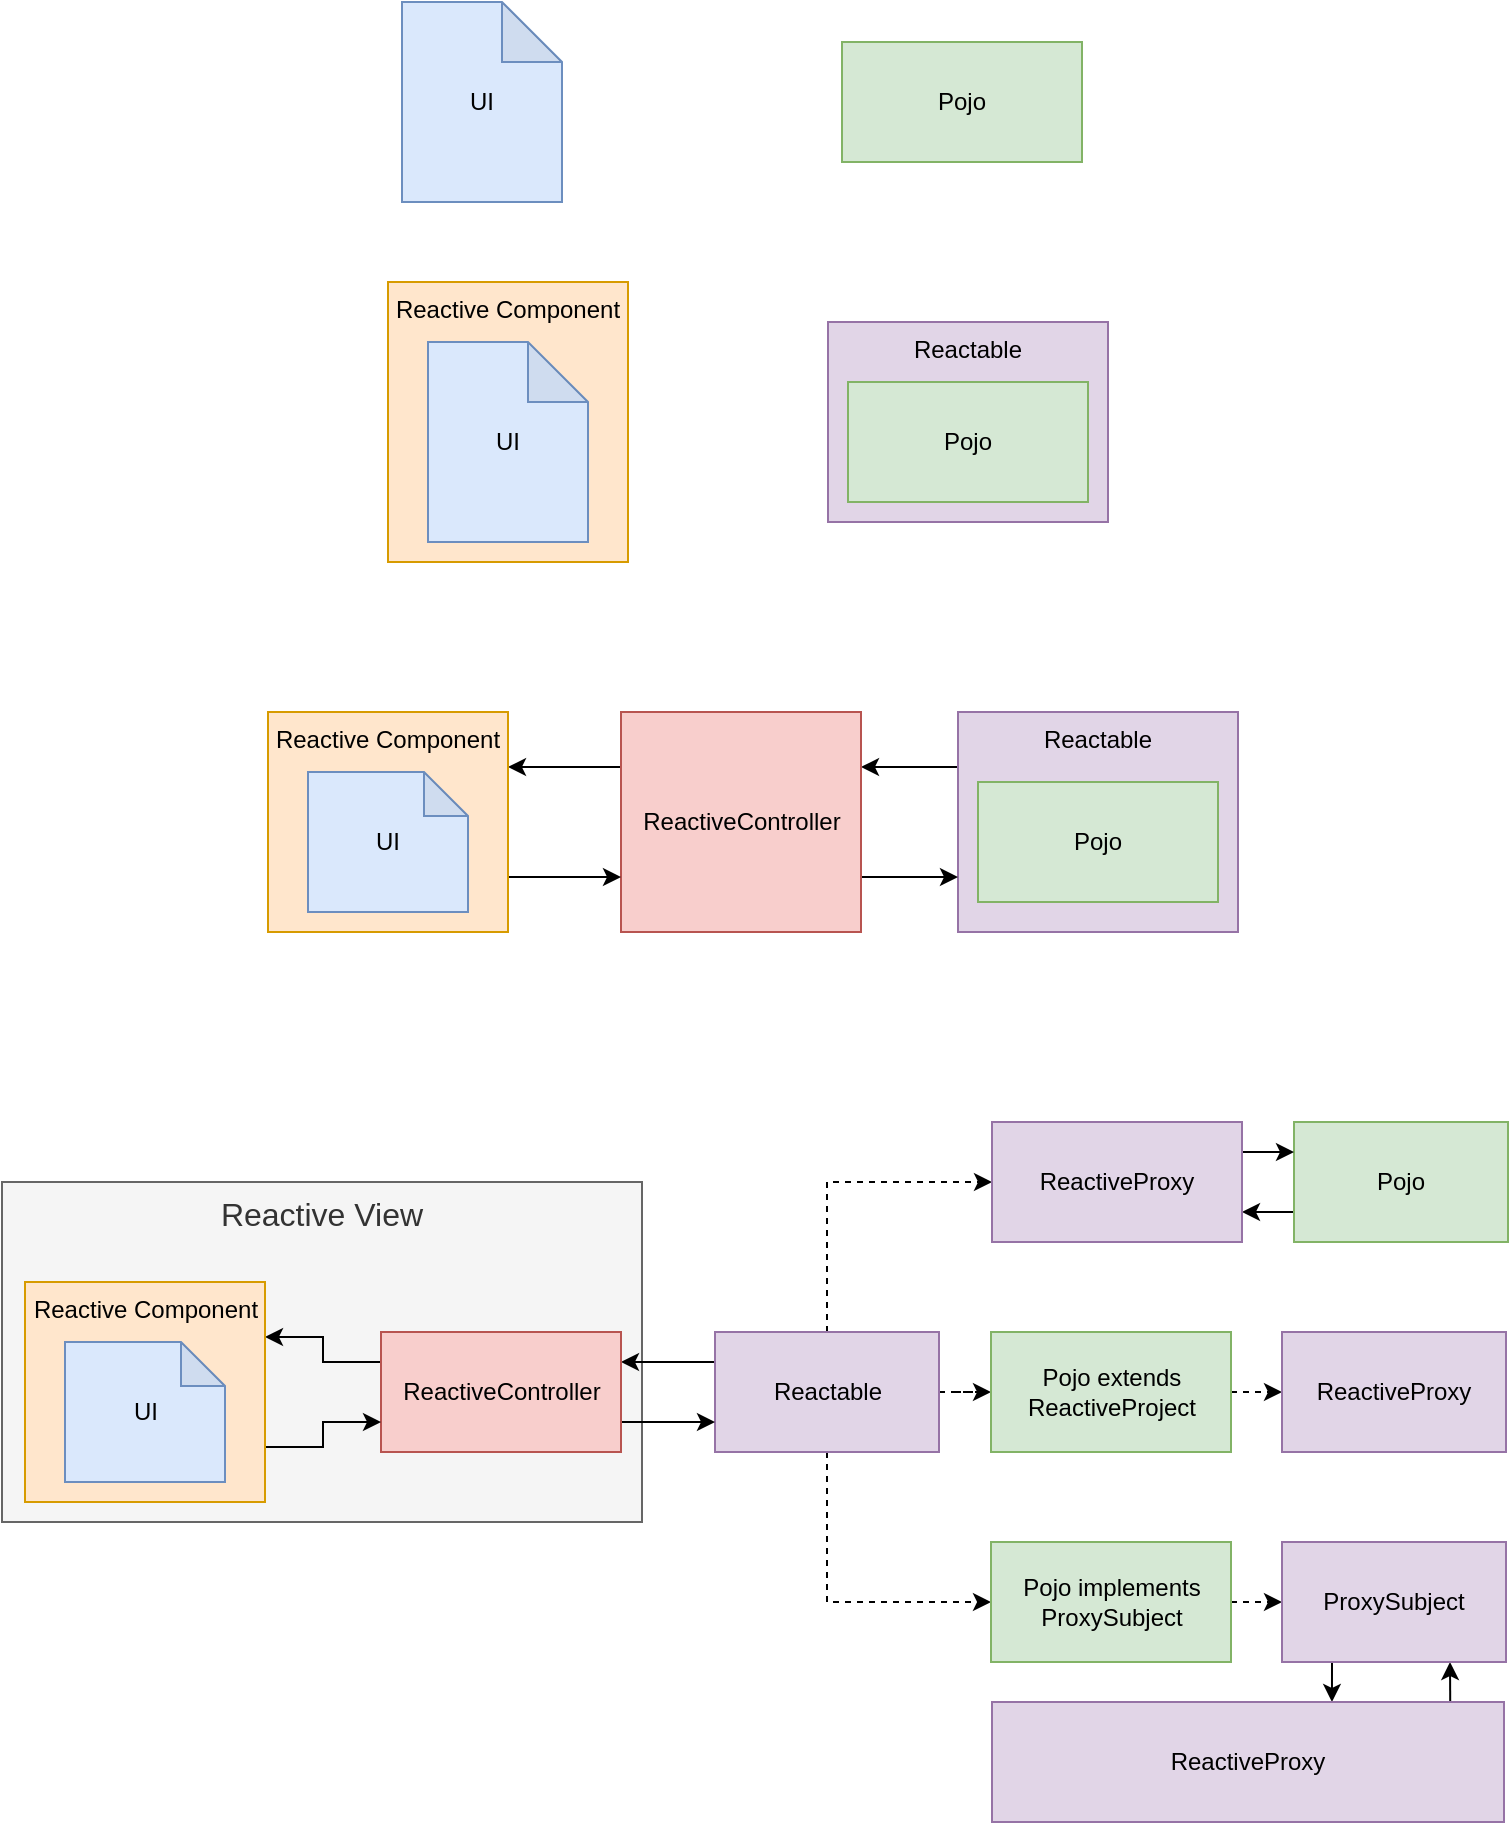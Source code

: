 <mxfile version="12.1.0" type="device" pages="1"><diagram id="_xNMGRQB0siacsThmJOq" name="Page-1"><mxGraphModel dx="1408" dy="808" grid="1" gridSize="10" guides="1" tooltips="1" connect="1" arrows="1" fold="1" page="1" pageScale="1" pageWidth="827" pageHeight="1169" math="0" shadow="0"><root><mxCell id="0"/><mxCell id="1" parent="0"/><mxCell id="03Jm5uu_tEi98FPAIMMb-43" value="Reactive View" style="rounded=0;whiteSpace=wrap;html=1;verticalAlign=top;fontSize=16;fontStyle=0;fillColor=#f5f5f5;strokeColor=#666666;fontColor=#333333;" vertex="1" parent="1"><mxGeometry x="40" y="690" width="320" height="170" as="geometry"/></mxCell><mxCell id="03Jm5uu_tEi98FPAIMMb-11" value="Reactive Component" style="rounded=0;whiteSpace=wrap;html=1;verticalAlign=top;fillColor=#ffe6cc;strokeColor=#d79b00;" vertex="1" parent="1"><mxGeometry x="233" y="240" width="120" height="140" as="geometry"/></mxCell><mxCell id="03Jm5uu_tEi98FPAIMMb-1" value="Pojo" style="rounded=0;whiteSpace=wrap;html=1;fillColor=#d5e8d4;strokeColor=#82b366;" vertex="1" parent="1"><mxGeometry x="460" y="120" width="120" height="60" as="geometry"/></mxCell><mxCell id="03Jm5uu_tEi98FPAIMMb-2" value="UI" style="shape=note;whiteSpace=wrap;html=1;backgroundOutline=1;darkOpacity=0.05;fillColor=#dae8fc;strokeColor=#6c8ebf;" vertex="1" parent="1"><mxGeometry x="240" y="100" width="80" height="100" as="geometry"/></mxCell><mxCell id="03Jm5uu_tEi98FPAIMMb-8" value="Reactable" style="rounded=0;whiteSpace=wrap;html=1;verticalAlign=top;fillColor=#e1d5e7;strokeColor=#9673a6;" vertex="1" parent="1"><mxGeometry x="453" y="260" width="140" height="100" as="geometry"/></mxCell><mxCell id="03Jm5uu_tEi98FPAIMMb-9" value="Pojo" style="rounded=0;whiteSpace=wrap;html=1;fillColor=#d5e8d4;strokeColor=#82b366;" vertex="1" parent="1"><mxGeometry x="463" y="290" width="120" height="60" as="geometry"/></mxCell><mxCell id="03Jm5uu_tEi98FPAIMMb-10" value="UI" style="shape=note;whiteSpace=wrap;html=1;backgroundOutline=1;darkOpacity=0.05;fillColor=#dae8fc;strokeColor=#6c8ebf;" vertex="1" parent="1"><mxGeometry x="253" y="270" width="80" height="100" as="geometry"/></mxCell><mxCell id="03Jm5uu_tEi98FPAIMMb-20" style="edgeStyle=orthogonalEdgeStyle;rounded=0;orthogonalLoop=1;jettySize=auto;html=1;exitX=0;exitY=0.25;exitDx=0;exitDy=0;entryX=1;entryY=0.25;entryDx=0;entryDy=0;" edge="1" parent="1" source="03Jm5uu_tEi98FPAIMMb-14" target="03Jm5uu_tEi98FPAIMMb-17"><mxGeometry relative="1" as="geometry"/></mxCell><mxCell id="03Jm5uu_tEi98FPAIMMb-14" value="Reactable" style="rounded=0;whiteSpace=wrap;html=1;verticalAlign=top;fillColor=#e1d5e7;strokeColor=#9673a6;" vertex="1" parent="1"><mxGeometry x="518" y="455" width="140" height="110" as="geometry"/></mxCell><mxCell id="03Jm5uu_tEi98FPAIMMb-15" value="Pojo" style="rounded=0;whiteSpace=wrap;html=1;fillColor=#d5e8d4;strokeColor=#82b366;" vertex="1" parent="1"><mxGeometry x="528" y="490" width="120" height="60" as="geometry"/></mxCell><mxCell id="03Jm5uu_tEi98FPAIMMb-21" style="edgeStyle=orthogonalEdgeStyle;rounded=0;orthogonalLoop=1;jettySize=auto;html=1;exitX=1;exitY=0.75;exitDx=0;exitDy=0;entryX=0;entryY=0.75;entryDx=0;entryDy=0;" edge="1" parent="1" source="03Jm5uu_tEi98FPAIMMb-17" target="03Jm5uu_tEi98FPAIMMb-14"><mxGeometry relative="1" as="geometry"/></mxCell><mxCell id="03Jm5uu_tEi98FPAIMMb-22" style="edgeStyle=orthogonalEdgeStyle;rounded=0;orthogonalLoop=1;jettySize=auto;html=1;exitX=0;exitY=0.25;exitDx=0;exitDy=0;entryX=1;entryY=0.25;entryDx=0;entryDy=0;" edge="1" parent="1" source="03Jm5uu_tEi98FPAIMMb-17" target="03Jm5uu_tEi98FPAIMMb-13"><mxGeometry relative="1" as="geometry"/></mxCell><mxCell id="03Jm5uu_tEi98FPAIMMb-17" value="ReactiveController" style="rounded=0;whiteSpace=wrap;html=1;fillColor=#f8cecc;strokeColor=#b85450;" vertex="1" parent="1"><mxGeometry x="349.5" y="455" width="120" height="110" as="geometry"/></mxCell><mxCell id="03Jm5uu_tEi98FPAIMMb-23" style="edgeStyle=orthogonalEdgeStyle;rounded=0;orthogonalLoop=1;jettySize=auto;html=1;exitX=1;exitY=0.75;exitDx=0;exitDy=0;entryX=0;entryY=0.75;entryDx=0;entryDy=0;" edge="1" parent="1" source="03Jm5uu_tEi98FPAIMMb-13" target="03Jm5uu_tEi98FPAIMMb-17"><mxGeometry relative="1" as="geometry"/></mxCell><mxCell id="03Jm5uu_tEi98FPAIMMb-13" value="Reactive Component" style="rounded=0;whiteSpace=wrap;html=1;verticalAlign=top;fillColor=#ffe6cc;strokeColor=#d79b00;" vertex="1" parent="1"><mxGeometry x="173" y="455" width="120" height="110" as="geometry"/></mxCell><mxCell id="03Jm5uu_tEi98FPAIMMb-16" value="UI" style="shape=note;whiteSpace=wrap;html=1;backgroundOutline=1;darkOpacity=0.05;fillColor=#dae8fc;strokeColor=#6c8ebf;size=22;" vertex="1" parent="1"><mxGeometry x="193" y="485" width="80" height="70" as="geometry"/></mxCell><mxCell id="03Jm5uu_tEi98FPAIMMb-24" style="edgeStyle=orthogonalEdgeStyle;rounded=0;orthogonalLoop=1;jettySize=auto;html=1;exitX=0;exitY=0.25;exitDx=0;exitDy=0;entryX=1;entryY=0.25;entryDx=0;entryDy=0;" edge="1" source="03Jm5uu_tEi98FPAIMMb-25" target="03Jm5uu_tEi98FPAIMMb-29" parent="1"><mxGeometry relative="1" as="geometry"/></mxCell><mxCell id="03Jm5uu_tEi98FPAIMMb-34" style="edgeStyle=orthogonalEdgeStyle;rounded=0;orthogonalLoop=1;jettySize=auto;html=1;exitX=0.5;exitY=0;exitDx=0;exitDy=0;entryX=0;entryY=0.5;entryDx=0;entryDy=0;dashed=1;" edge="1" parent="1" source="03Jm5uu_tEi98FPAIMMb-25" target="03Jm5uu_tEi98FPAIMMb-33"><mxGeometry relative="1" as="geometry"/></mxCell><mxCell id="03Jm5uu_tEi98FPAIMMb-40" style="edgeStyle=orthogonalEdgeStyle;rounded=0;orthogonalLoop=1;jettySize=auto;html=1;exitX=1;exitY=0.5;exitDx=0;exitDy=0;dashed=1;" edge="1" parent="1" source="03Jm5uu_tEi98FPAIMMb-25" target="03Jm5uu_tEi98FPAIMMb-38"><mxGeometry relative="1" as="geometry"/></mxCell><mxCell id="03Jm5uu_tEi98FPAIMMb-50" style="edgeStyle=orthogonalEdgeStyle;rounded=0;orthogonalLoop=1;jettySize=auto;html=1;exitX=0.5;exitY=1;exitDx=0;exitDy=0;entryX=0;entryY=0.5;entryDx=0;entryDy=0;fontSize=16;dashed=1;" edge="1" parent="1" source="03Jm5uu_tEi98FPAIMMb-25" target="03Jm5uu_tEi98FPAIMMb-44"><mxGeometry relative="1" as="geometry"/></mxCell><mxCell id="03Jm5uu_tEi98FPAIMMb-25" value="Reactable" style="rounded=0;whiteSpace=wrap;html=1;verticalAlign=middle;fillColor=#e1d5e7;strokeColor=#9673a6;" vertex="1" parent="1"><mxGeometry x="396.5" y="765" width="112" height="60" as="geometry"/></mxCell><mxCell id="03Jm5uu_tEi98FPAIMMb-36" style="edgeStyle=orthogonalEdgeStyle;rounded=0;orthogonalLoop=1;jettySize=auto;html=1;exitX=0;exitY=0.75;exitDx=0;exitDy=0;entryX=1;entryY=0.75;entryDx=0;entryDy=0;" edge="1" parent="1" source="03Jm5uu_tEi98FPAIMMb-26" target="03Jm5uu_tEi98FPAIMMb-33"><mxGeometry relative="1" as="geometry"/></mxCell><mxCell id="03Jm5uu_tEi98FPAIMMb-26" value="Pojo" style="rounded=0;whiteSpace=wrap;html=1;fillColor=#d5e8d4;strokeColor=#82b366;" vertex="1" parent="1"><mxGeometry x="686" y="660" width="107" height="60" as="geometry"/></mxCell><mxCell id="03Jm5uu_tEi98FPAIMMb-27" style="edgeStyle=orthogonalEdgeStyle;rounded=0;orthogonalLoop=1;jettySize=auto;html=1;exitX=1;exitY=0.75;exitDx=0;exitDy=0;entryX=0;entryY=0.75;entryDx=0;entryDy=0;" edge="1" source="03Jm5uu_tEi98FPAIMMb-29" target="03Jm5uu_tEi98FPAIMMb-25" parent="1"><mxGeometry relative="1" as="geometry"/></mxCell><mxCell id="03Jm5uu_tEi98FPAIMMb-28" style="edgeStyle=orthogonalEdgeStyle;rounded=0;orthogonalLoop=1;jettySize=auto;html=1;exitX=0;exitY=0.25;exitDx=0;exitDy=0;entryX=1;entryY=0.25;entryDx=0;entryDy=0;" edge="1" source="03Jm5uu_tEi98FPAIMMb-29" target="03Jm5uu_tEi98FPAIMMb-31" parent="1"><mxGeometry relative="1" as="geometry"/></mxCell><mxCell id="03Jm5uu_tEi98FPAIMMb-29" value="ReactiveController" style="rounded=0;whiteSpace=wrap;html=1;fillColor=#f8cecc;strokeColor=#b85450;" vertex="1" parent="1"><mxGeometry x="229.5" y="765" width="120" height="60" as="geometry"/></mxCell><mxCell id="03Jm5uu_tEi98FPAIMMb-30" style="edgeStyle=orthogonalEdgeStyle;rounded=0;orthogonalLoop=1;jettySize=auto;html=1;exitX=1;exitY=0.75;exitDx=0;exitDy=0;entryX=0;entryY=0.75;entryDx=0;entryDy=0;" edge="1" source="03Jm5uu_tEi98FPAIMMb-31" target="03Jm5uu_tEi98FPAIMMb-29" parent="1"><mxGeometry relative="1" as="geometry"/></mxCell><mxCell id="03Jm5uu_tEi98FPAIMMb-31" value="Reactive Component" style="rounded=0;whiteSpace=wrap;html=1;verticalAlign=top;fillColor=#ffe6cc;strokeColor=#d79b00;" vertex="1" parent="1"><mxGeometry x="51.5" y="740" width="120" height="110" as="geometry"/></mxCell><mxCell id="03Jm5uu_tEi98FPAIMMb-32" value="UI" style="shape=note;whiteSpace=wrap;html=1;backgroundOutline=1;darkOpacity=0.05;fillColor=#dae8fc;strokeColor=#6c8ebf;size=22;" vertex="1" parent="1"><mxGeometry x="71.5" y="770" width="80" height="70" as="geometry"/></mxCell><mxCell id="03Jm5uu_tEi98FPAIMMb-35" style="edgeStyle=orthogonalEdgeStyle;rounded=0;orthogonalLoop=1;jettySize=auto;html=1;exitX=1;exitY=0.25;exitDx=0;exitDy=0;entryX=0;entryY=0.25;entryDx=0;entryDy=0;" edge="1" parent="1" source="03Jm5uu_tEi98FPAIMMb-33" target="03Jm5uu_tEi98FPAIMMb-26"><mxGeometry relative="1" as="geometry"/></mxCell><mxCell id="03Jm5uu_tEi98FPAIMMb-33" value="ReactiveProxy" style="rounded=0;whiteSpace=wrap;html=1;verticalAlign=middle;fillColor=#e1d5e7;strokeColor=#9673a6;" vertex="1" parent="1"><mxGeometry x="535" y="660" width="125" height="60" as="geometry"/></mxCell><mxCell id="03Jm5uu_tEi98FPAIMMb-42" style="edgeStyle=orthogonalEdgeStyle;rounded=0;orthogonalLoop=1;jettySize=auto;html=1;exitX=1;exitY=0.5;exitDx=0;exitDy=0;entryX=0;entryY=0.5;entryDx=0;entryDy=0;dashed=1;" edge="1" parent="1" source="03Jm5uu_tEi98FPAIMMb-38" target="03Jm5uu_tEi98FPAIMMb-41"><mxGeometry relative="1" as="geometry"/></mxCell><mxCell id="03Jm5uu_tEi98FPAIMMb-38" value="Pojo extends ReactiveProject" style="rounded=0;whiteSpace=wrap;html=1;fillColor=#d5e8d4;strokeColor=#82b366;" vertex="1" parent="1"><mxGeometry x="534.5" y="765" width="120" height="60" as="geometry"/></mxCell><mxCell id="03Jm5uu_tEi98FPAIMMb-41" value="ReactiveProxy" style="rounded=0;whiteSpace=wrap;html=1;verticalAlign=middle;fillColor=#e1d5e7;strokeColor=#9673a6;" vertex="1" parent="1"><mxGeometry x="680" y="765" width="112" height="60" as="geometry"/></mxCell><mxCell id="03Jm5uu_tEi98FPAIMMb-49" style="edgeStyle=orthogonalEdgeStyle;rounded=0;orthogonalLoop=1;jettySize=auto;html=1;exitX=1;exitY=0.5;exitDx=0;exitDy=0;entryX=0;entryY=0.5;entryDx=0;entryDy=0;dashed=1;fontSize=16;" edge="1" parent="1" source="03Jm5uu_tEi98FPAIMMb-44" target="03Jm5uu_tEi98FPAIMMb-45"><mxGeometry relative="1" as="geometry"/></mxCell><mxCell id="03Jm5uu_tEi98FPAIMMb-44" value="Pojo implements ProxySubject" style="rounded=0;whiteSpace=wrap;html=1;fillColor=#d5e8d4;strokeColor=#82b366;" vertex="1" parent="1"><mxGeometry x="534.5" y="870" width="120" height="60" as="geometry"/></mxCell><mxCell id="03Jm5uu_tEi98FPAIMMb-47" style="edgeStyle=orthogonalEdgeStyle;rounded=0;orthogonalLoop=1;jettySize=auto;html=1;exitX=0.25;exitY=1;exitDx=0;exitDy=0;entryX=0.664;entryY=0;entryDx=0;entryDy=0;entryPerimeter=0;fontSize=16;" edge="1" parent="1" source="03Jm5uu_tEi98FPAIMMb-45" target="03Jm5uu_tEi98FPAIMMb-46"><mxGeometry relative="1" as="geometry"/></mxCell><mxCell id="03Jm5uu_tEi98FPAIMMb-48" style="edgeStyle=orthogonalEdgeStyle;rounded=0;orthogonalLoop=1;jettySize=auto;html=1;exitX=0.895;exitY=0.017;exitDx=0;exitDy=0;entryX=0.75;entryY=1;entryDx=0;entryDy=0;fontSize=16;exitPerimeter=0;" edge="1" parent="1" source="03Jm5uu_tEi98FPAIMMb-46" target="03Jm5uu_tEi98FPAIMMb-45"><mxGeometry relative="1" as="geometry"/></mxCell><mxCell id="03Jm5uu_tEi98FPAIMMb-45" value="ProxySubject" style="rounded=0;whiteSpace=wrap;html=1;verticalAlign=middle;fillColor=#e1d5e7;strokeColor=#9673a6;" vertex="1" parent="1"><mxGeometry x="680" y="870" width="112" height="60" as="geometry"/></mxCell><mxCell id="03Jm5uu_tEi98FPAIMMb-46" value="ReactiveProxy" style="rounded=0;whiteSpace=wrap;html=1;verticalAlign=middle;fillColor=#e1d5e7;strokeColor=#9673a6;" vertex="1" parent="1"><mxGeometry x="535" y="950" width="256" height="60" as="geometry"/></mxCell></root></mxGraphModel></diagram></mxfile>